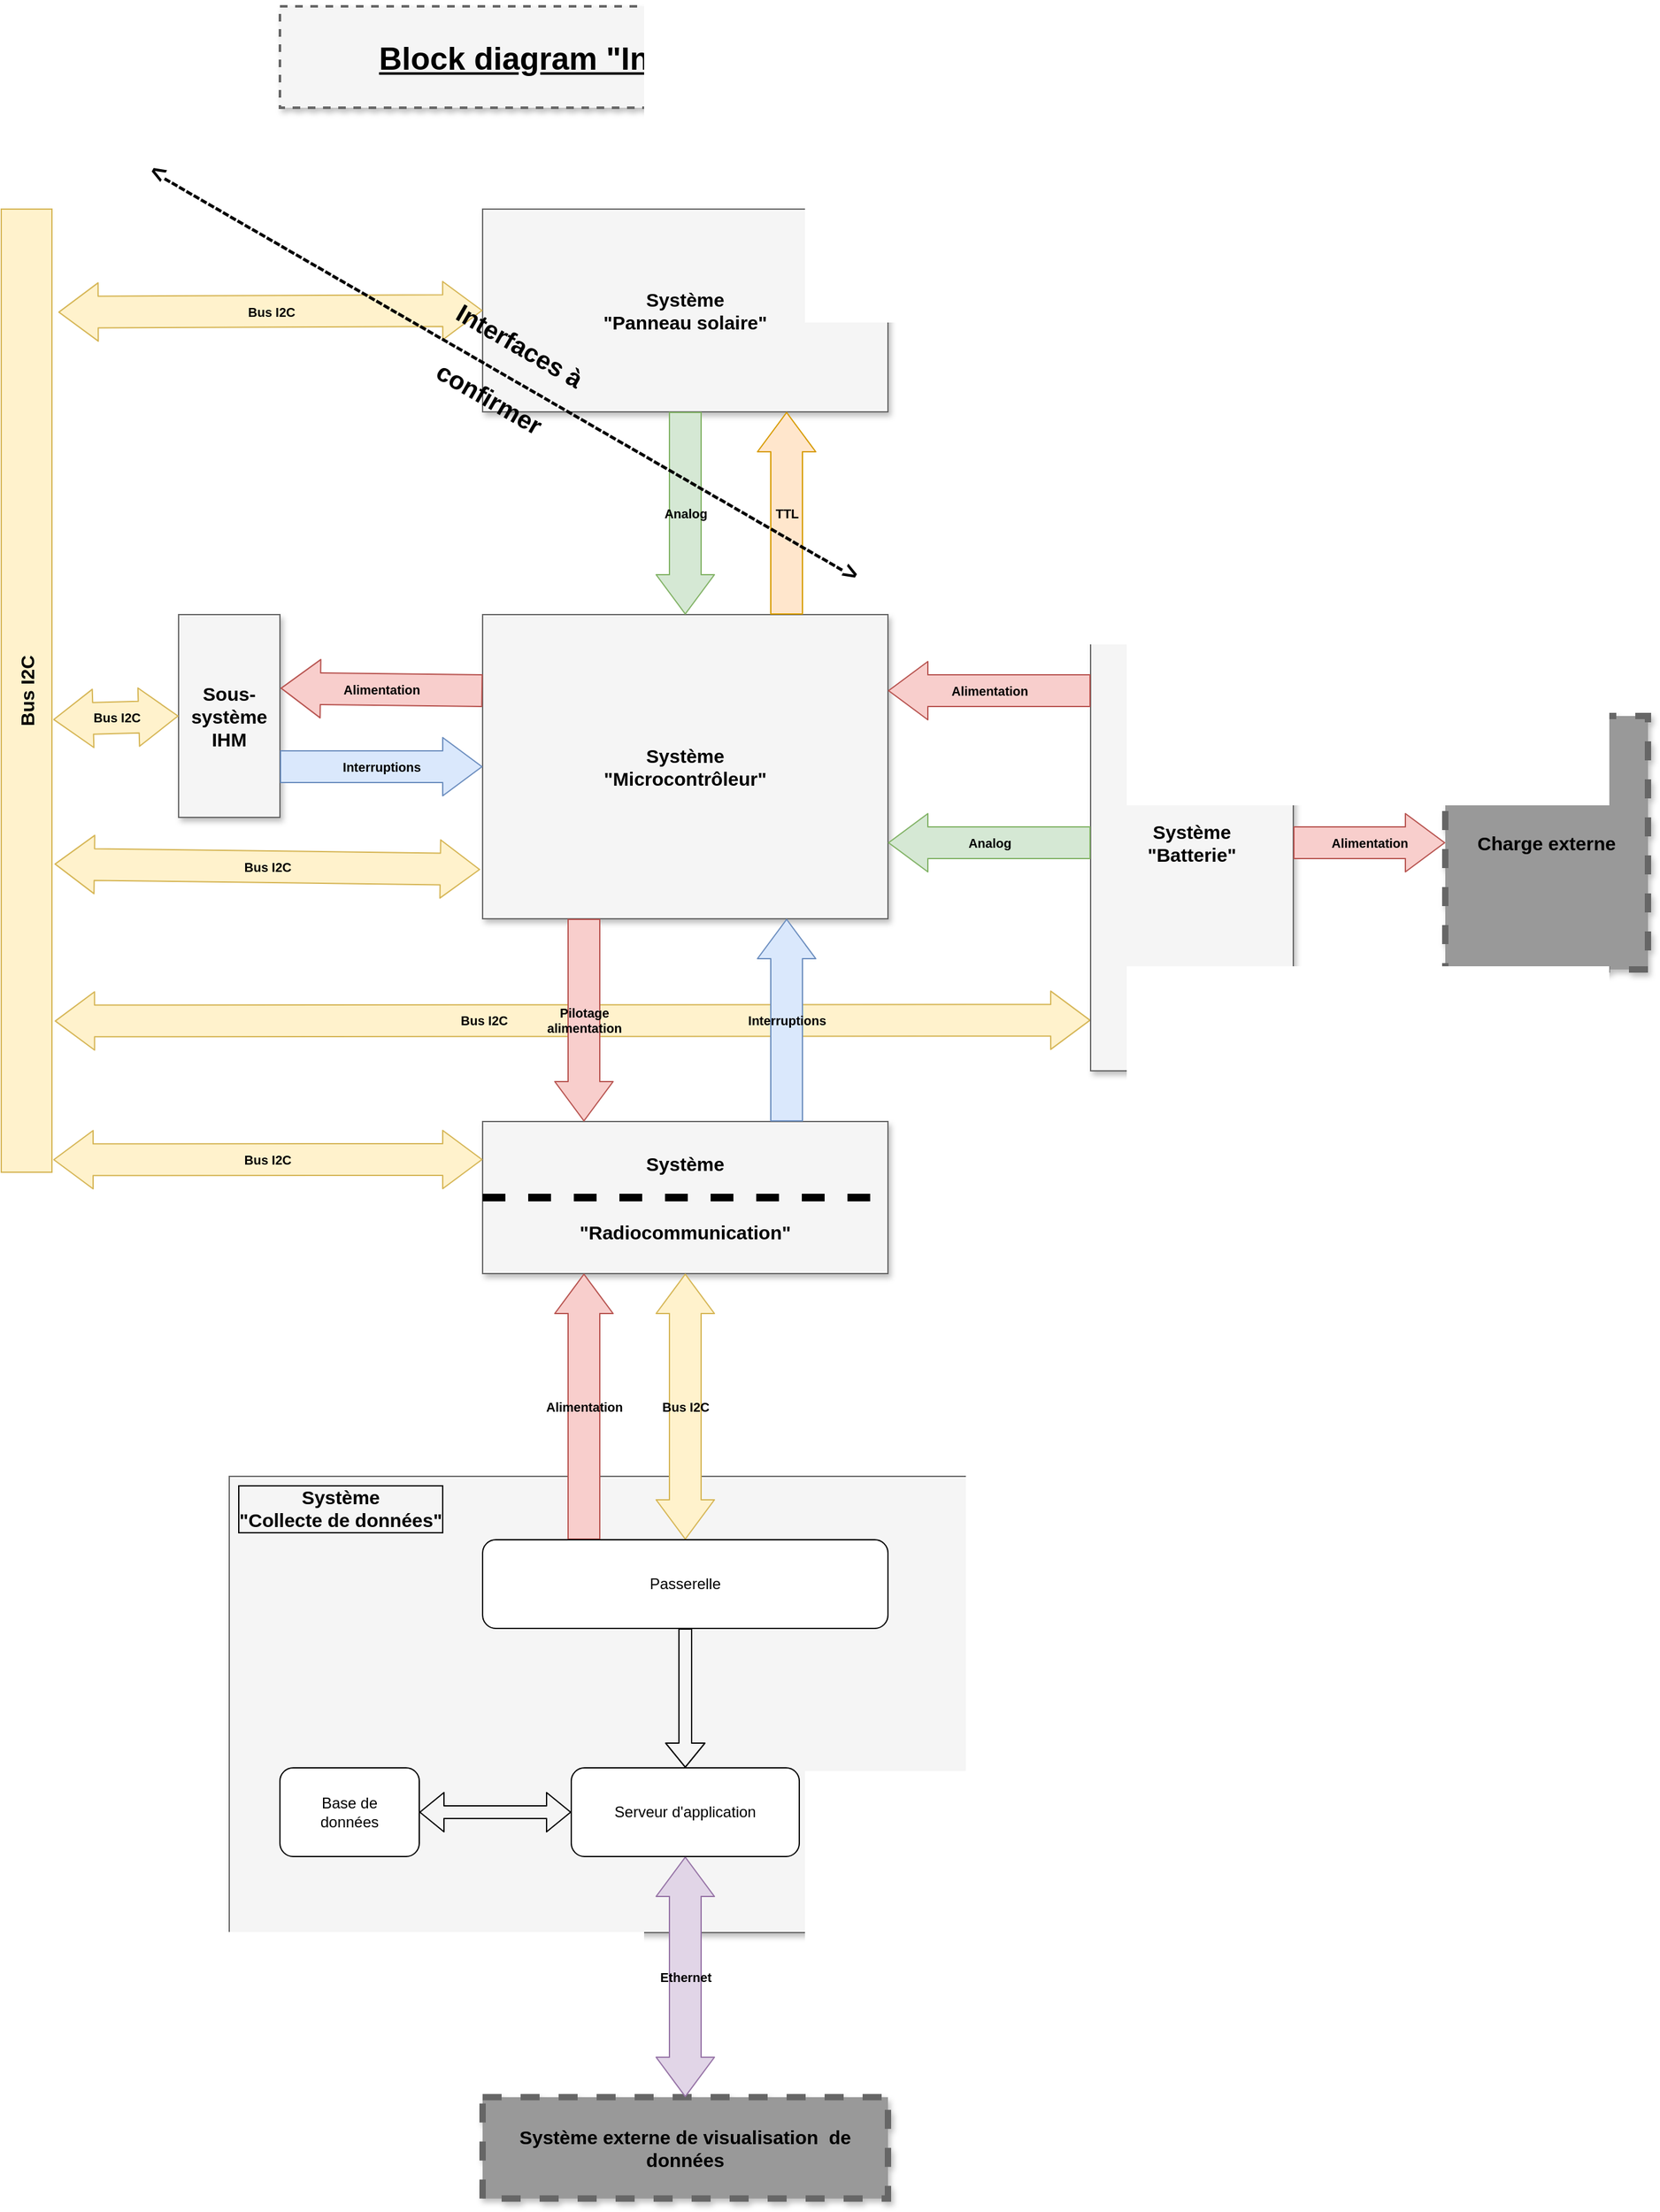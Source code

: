 <mxfile version="10.6.5" type="device"><diagram id="SWe_qtW3Tgj8BofkOFiX" name="Page-1"><mxGraphModel dx="1394" dy="821" grid="1" gridSize="10" guides="1" tooltips="1" connect="1" arrows="1" fold="1" page="1" pageScale="1" pageWidth="827" pageHeight="1169" math="0" shadow="0"><root><mxCell id="0"/><mxCell id="1" parent="0"/><object label="Bus I2C" id="UuPeGu7bkzlwjWUSmd-h-15"><mxCell style="shape=flexArrow;endArrow=classic;startArrow=classic;html=1;width=25;endSize=10;startSize=10;fontSize=10;fontStyle=1;labelBackgroundColor=none;fillColor=#fff2cc;strokeColor=#d6b656;exitX=0;exitY=0.889;exitDx=0;exitDy=0;exitPerimeter=0;entryX=1.054;entryY=0.843;entryDx=0;entryDy=0;entryPerimeter=0;align=right;labelPosition=left;verticalLabelPosition=middle;verticalAlign=middle;spacingLeft=50;spacingRight=50;" edge="1" parent="1" source="UuPeGu7bkzlwjWUSmd-h-13" target="UuPeGu7bkzlwjWUSmd-h-34"><mxGeometry width="50" height="50" relative="1" as="geometry"><mxPoint x="560.115" y="430.077" as="sourcePoint"/><mxPoint x="750" y="840" as="targetPoint"/></mxGeometry></mxCell></object><mxCell id="UuPeGu7bkzlwjWUSmd-h-1" value="Système&lt;br style=&quot;font-size: 15px;&quot;&gt;&quot;Microcontrôleur&quot;&lt;br style=&quot;font-size: 15px;&quot;&gt;" style="whiteSpace=wrap;html=1;shadow=1;fontSize=15;fillColor=#f5f5f5;strokeColor=#666666;fontStyle=1" vertex="1" parent="1"><mxGeometry x="400" y="520" width="320" height="240" as="geometry"/></mxCell><mxCell id="UuPeGu7bkzlwjWUSmd-h-2" value="Système&lt;br style=&quot;font-size: 15px;&quot;&gt;&lt;br style=&quot;font-size: 15px;&quot;&gt;&lt;br style=&quot;font-size: 15px;&quot;&gt;&quot;Radiocommunication&quot;&lt;br style=&quot;font-size: 15px;&quot;&gt;" style="whiteSpace=wrap;html=1;shadow=1;fontSize=15;fillColor=#f5f5f5;strokeColor=#666666;fontStyle=1" vertex="1" parent="1"><mxGeometry x="400" y="920" width="320" height="120" as="geometry"/></mxCell><object label="Bus I2C" id="UuPeGu7bkzlwjWUSmd-h-3"><mxCell style="shape=flexArrow;endArrow=classic;startArrow=classic;html=1;exitX=1.025;exitY=0.987;exitDx=0;exitDy=0;width=25;endSize=10;startSize=10;fontSize=10;fontStyle=1;labelBackgroundColor=none;fillColor=#fff2cc;strokeColor=#d6b656;entryX=0;entryY=0.25;entryDx=0;entryDy=0;exitPerimeter=0;" edge="1" parent="1" source="UuPeGu7bkzlwjWUSmd-h-34" target="UuPeGu7bkzlwjWUSmd-h-2"><mxGeometry width="50" height="50" relative="1" as="geometry"><mxPoint x="790" y="650" as="sourcePoint"/><mxPoint x="840" y="600" as="targetPoint"/></mxGeometry></mxCell></object><mxCell id="UuPeGu7bkzlwjWUSmd-h-4" value="Pilotage&lt;br&gt;alimentation" style="shape=flexArrow;endArrow=classic;html=1;exitX=0.25;exitY=1;exitDx=0;exitDy=0;entryX=0.25;entryY=0;entryDx=0;entryDy=0;width=25;endSize=10;startSize=10;fillColor=#f8cecc;strokeColor=#b85450;fontSize=10;fontStyle=1;gradientColor=none;labelBackgroundColor=none;" edge="1" parent="1" source="UuPeGu7bkzlwjWUSmd-h-1" target="UuPeGu7bkzlwjWUSmd-h-2"><mxGeometry width="50" height="50" relative="1" as="geometry"><mxPoint x="778.5" y="530" as="sourcePoint"/><mxPoint x="828.5" y="480" as="targetPoint"/></mxGeometry></mxCell><mxCell id="UuPeGu7bkzlwjWUSmd-h-5" value="Interruptions" style="shape=flexArrow;endArrow=classic;html=1;exitX=0.75;exitY=0;exitDx=0;exitDy=0;entryX=0.75;entryY=1;entryDx=0;entryDy=0;endSize=10;width=25;startSize=10;fontStyle=1;labelBackgroundColor=none;fontSize=10;fillColor=#dae8fc;strokeColor=#6c8ebf;" edge="1" parent="1" source="UuPeGu7bkzlwjWUSmd-h-2" target="UuPeGu7bkzlwjWUSmd-h-1"><mxGeometry width="50" height="50" relative="1" as="geometry"><mxPoint x="510" y="790" as="sourcePoint"/><mxPoint x="560" y="740" as="targetPoint"/></mxGeometry></mxCell><mxCell id="UuPeGu7bkzlwjWUSmd-h-6" value="Sous-système&lt;br style=&quot;font-size: 15px;&quot;&gt;IHM&lt;br style=&quot;font-size: 15px;&quot;&gt;" style="whiteSpace=wrap;html=1;shadow=1;fontSize=15;fillColor=#f5f5f5;strokeColor=#666666;fontStyle=1" vertex="1" parent="1"><mxGeometry x="160" y="520" width="80" height="160" as="geometry"/></mxCell><object label="Bus I2C" id="UuPeGu7bkzlwjWUSmd-h-7"><mxCell style="shape=flexArrow;endArrow=classic;startArrow=classic;html=1;width=25;endSize=10;startSize=10;fontSize=10;fontStyle=1;labelBackgroundColor=none;fillColor=#fff2cc;strokeColor=#d6b656;exitX=0;exitY=0.5;exitDx=0;exitDy=0;entryX=1.025;entryY=0.53;entryDx=0;entryDy=0;entryPerimeter=0;" edge="1" parent="1" source="UuPeGu7bkzlwjWUSmd-h-6" target="UuPeGu7bkzlwjWUSmd-h-34"><mxGeometry width="50" height="50" relative="1" as="geometry"><mxPoint x="160" y="570" as="sourcePoint"/><mxPoint x="40" y="550" as="targetPoint"/></mxGeometry></mxCell></object><mxCell id="UuPeGu7bkzlwjWUSmd-h-8" value="Interruptions" style="shape=flexArrow;endArrow=classic;html=1;exitX=1;exitY=0.75;exitDx=0;exitDy=0;entryX=0;entryY=0.5;entryDx=0;entryDy=0;endSize=10;width=25;startSize=10;fontStyle=1;labelBackgroundColor=none;fontSize=10;fillColor=#dae8fc;strokeColor=#6c8ebf;" edge="1" parent="1" source="UuPeGu7bkzlwjWUSmd-h-6" target="UuPeGu7bkzlwjWUSmd-h-1"><mxGeometry width="50" height="50" relative="1" as="geometry"><mxPoint x="820.174" y="859.913" as="sourcePoint"/><mxPoint x="620.174" y="859.913" as="targetPoint"/></mxGeometry></mxCell><mxCell id="UuPeGu7bkzlwjWUSmd-h-9" value="Système&lt;br style=&quot;font-size: 15px;&quot;&gt;&quot;Panneau solaire&quot;&lt;br style=&quot;font-size: 15px;&quot;&gt;" style="whiteSpace=wrap;html=1;shadow=1;fontSize=15;fillColor=#f5f5f5;strokeColor=#666666;fontStyle=1" vertex="1" parent="1"><mxGeometry x="400" y="200" width="320" height="160" as="geometry"/></mxCell><object label="Bus I2C" id="UuPeGu7bkzlwjWUSmd-h-10"><mxCell style="shape=flexArrow;endArrow=classic;startArrow=classic;html=1;exitX=0;exitY=0.5;exitDx=0;exitDy=0;width=25;endSize=10;startSize=10;fontSize=10;fontStyle=1;labelBackgroundColor=none;fillColor=#fff2cc;strokeColor=#d6b656;entryX=1.125;entryY=0.107;entryDx=0;entryDy=0;entryPerimeter=0;" edge="1" parent="1" source="UuPeGu7bkzlwjWUSmd-h-9" target="UuPeGu7bkzlwjWUSmd-h-34"><mxGeometry width="50" height="50" relative="1" as="geometry"><mxPoint x="150.115" y="860.077" as="sourcePoint"/><mxPoint x="350.5" y="860.022" as="targetPoint"/></mxGeometry></mxCell></object><mxCell id="UuPeGu7bkzlwjWUSmd-h-11" value="Analog" style="shape=flexArrow;endArrow=classic;html=1;exitX=0.5;exitY=1;exitDx=0;exitDy=0;entryX=0.5;entryY=0;entryDx=0;entryDy=0;width=25;endSize=10;startSize=10;fillColor=#d5e8d4;strokeColor=#82b366;fontSize=10;fontStyle=1;labelBackgroundColor=none;" edge="1" parent="1" source="UuPeGu7bkzlwjWUSmd-h-9" target="UuPeGu7bkzlwjWUSmd-h-1"><mxGeometry width="50" height="50" relative="1" as="geometry"><mxPoint x="190.115" y="740.077" as="sourcePoint"/><mxPoint x="390.115" y="740.077" as="targetPoint"/></mxGeometry></mxCell><mxCell id="UuPeGu7bkzlwjWUSmd-h-12" value="TTL" style="shape=flexArrow;endArrow=classic;html=1;exitX=0.75;exitY=0;exitDx=0;exitDy=0;entryX=0.75;entryY=1;entryDx=0;entryDy=0;endSize=10;width=25;startSize=10;fontStyle=1;labelBackgroundColor=none;fontSize=10;fillColor=#ffe6cc;strokeColor=#d79b00;" edge="1" parent="1" source="UuPeGu7bkzlwjWUSmd-h-1" target="UuPeGu7bkzlwjWUSmd-h-9"><mxGeometry width="50" height="50" relative="1" as="geometry"><mxPoint x="370.115" y="820.077" as="sourcePoint"/><mxPoint x="170.115" y="820.077" as="targetPoint"/></mxGeometry></mxCell><mxCell id="UuPeGu7bkzlwjWUSmd-h-13" value="Système&lt;br style=&quot;font-size: 15px;&quot;&gt;&quot;Batterie&quot;&lt;br style=&quot;font-size: 15px;&quot;&gt;" style="whiteSpace=wrap;html=1;shadow=1;fontSize=15;fillColor=#f5f5f5;strokeColor=#666666;fontStyle=1" vertex="1" parent="1"><mxGeometry x="880" y="520" width="160" height="360" as="geometry"/></mxCell><mxCell id="UuPeGu7bkzlwjWUSmd-h-14" value="Alimentation" style="shape=flexArrow;endArrow=classic;html=1;entryX=1;entryY=0.25;entryDx=0;entryDy=0;width=25;endSize=10;startSize=10;fillColor=#f8cecc;strokeColor=#b85450;fontSize=10;fontStyle=1;gradientColor=none;labelBackgroundColor=none;" edge="1" parent="1" target="UuPeGu7bkzlwjWUSmd-h-1"><mxGeometry width="50" height="50" relative="1" as="geometry"><mxPoint x="880" y="580" as="sourcePoint"/><mxPoint x="720.115" y="430.077" as="targetPoint"/></mxGeometry></mxCell><mxCell id="UuPeGu7bkzlwjWUSmd-h-16" value="Analog" style="shape=flexArrow;endArrow=classic;html=1;width=25;endSize=10;startSize=10;fillColor=#d5e8d4;strokeColor=#82b366;fontSize=10;fontStyle=1;labelBackgroundColor=none;exitX=0;exitY=0.5;exitDx=0;exitDy=0;" edge="1" parent="1" source="UuPeGu7bkzlwjWUSmd-h-13"><mxGeometry width="50" height="50" relative="1" as="geometry"><mxPoint x="820" y="850" as="sourcePoint"/><mxPoint x="720" y="700" as="targetPoint"/></mxGeometry></mxCell><mxCell id="UuPeGu7bkzlwjWUSmd-h-17" value="&lt;div style=&quot;text-align: center&quot;&gt;&lt;b style=&quot;font-size: 20px&quot;&gt;Interfaces à&lt;/b&gt;&lt;br&gt;&lt;/div&gt;&lt;div style=&quot;text-align: center&quot;&gt;&lt;b style=&quot;font-size: 20px&quot;&gt;&amp;lt;---------------------------------------------------------------------------------------------&amp;gt;&lt;/b&gt;&lt;/div&gt;&lt;b style=&quot;font-size: 20px&quot;&gt;&lt;div style=&quot;text-align: center&quot;&gt;&lt;b&gt;confirmer&lt;br&gt;&lt;/b&gt;&lt;/div&gt;&lt;/b&gt;" style="text;html=1;resizable=0;points=[];autosize=1;align=left;verticalAlign=top;spacingTop=-4;rotation=30;" vertex="1" parent="1"><mxGeometry x="100" y="295" width="660" height="50" as="geometry"/></mxCell><mxCell id="UuPeGu7bkzlwjWUSmd-h-18" value="Alimentation" style="shape=flexArrow;endArrow=classic;html=1;exitX=0;exitY=0.25;exitDx=0;exitDy=0;entryX=1.006;entryY=0.363;entryDx=0;entryDy=0;width=25;endSize=10;startSize=10;fillColor=#f8cecc;strokeColor=#b85450;fontSize=10;fontStyle=1;gradientColor=none;labelBackgroundColor=none;entryPerimeter=0;" edge="1" parent="1" source="UuPeGu7bkzlwjWUSmd-h-1" target="UuPeGu7bkzlwjWUSmd-h-6"><mxGeometry width="50" height="50" relative="1" as="geometry"><mxPoint x="319.5" y="820" as="sourcePoint"/><mxPoint x="319.5" y="980" as="targetPoint"/></mxGeometry></mxCell><mxCell id="UuPeGu7bkzlwjWUSmd-h-19" value="" style="endArrow=none;dashed=1;html=1;entryX=1;entryY=0.5;entryDx=0;entryDy=0;exitX=0;exitY=0.5;exitDx=0;exitDy=0;strokeWidth=6;fillColor=#dae8fc;strokeColor=#000000;" edge="1" parent="1" source="UuPeGu7bkzlwjWUSmd-h-2" target="UuPeGu7bkzlwjWUSmd-h-2"><mxGeometry width="50" height="50" relative="1" as="geometry"><mxPoint x="980" y="910" as="sourcePoint"/><mxPoint x="1030" y="860" as="targetPoint"/></mxGeometry></mxCell><mxCell id="UuPeGu7bkzlwjWUSmd-h-20" value="&lt;div style=&quot;text-align: center; font-size: 15px;&quot;&gt;&lt;span style=&quot;font-size: 15px;&quot;&gt;Système&lt;/span&gt;&lt;/div&gt;&lt;div style=&quot;text-align: center; font-size: 15px;&quot;&gt;&lt;span style=&quot;font-size: 15px;&quot;&gt;&quot;Collecte de données&quot;&lt;/span&gt;&lt;/div&gt;" style="whiteSpace=wrap;html=1;shadow=1;fontSize=15;fillColor=#f5f5f5;strokeColor=#666666;fontStyle=1;align=left;verticalAlign=top;labelBorderColor=#000000;spacingLeft=5;" vertex="1" parent="1"><mxGeometry x="200" y="1200" width="720" height="360" as="geometry"/></mxCell><mxCell id="UuPeGu7bkzlwjWUSmd-h-21" value="Système externe de visualisation&amp;nbsp; de données&lt;br style=&quot;font-size: 15px;&quot;&gt;" style="whiteSpace=wrap;html=1;shadow=1;fontSize=15;fillColor=#999999;strokeColor=#666666;fontStyle=1;dashed=1;strokeWidth=5;" vertex="1" parent="1"><mxGeometry x="400" y="1689.879" width="320" height="80" as="geometry"/></mxCell><object label="Ethernet" id="UuPeGu7bkzlwjWUSmd-h-22"><mxCell style="shape=flexArrow;endArrow=classic;startArrow=classic;html=1;width=25;endSize=10;startSize=10;fontSize=10;fontStyle=1;labelBackgroundColor=none;fillColor=#e1d5e7;strokeColor=#9673a6;entryX=0.5;entryY=0;entryDx=0;entryDy=0;exitX=0.5;exitY=1;exitDx=0;exitDy=0;" edge="1" parent="1" source="UuPeGu7bkzlwjWUSmd-h-30" target="UuPeGu7bkzlwjWUSmd-h-21"><mxGeometry width="50" height="50" relative="1" as="geometry"><mxPoint x="610" y="1860" as="sourcePoint"/><mxPoint x="559.5" y="1601.5" as="targetPoint"/></mxGeometry></mxCell></object><object label="Bus I2C" id="UuPeGu7bkzlwjWUSmd-h-23"><mxCell style="shape=flexArrow;endArrow=classic;startArrow=classic;html=1;exitX=0.5;exitY=1;exitDx=0;exitDy=0;width=25;endSize=10;startSize=10;fontSize=10;fontStyle=1;labelBackgroundColor=none;fillColor=#fff2cc;strokeColor=#d6b656;entryX=0.5;entryY=0;entryDx=0;entryDy=0;" edge="1" parent="1" source="UuPeGu7bkzlwjWUSmd-h-2" target="UuPeGu7bkzlwjWUSmd-h-29"><mxGeometry width="50" height="50" relative="1" as="geometry"><mxPoint x="1080" y="640" as="sourcePoint"/><mxPoint x="1280" y="640" as="targetPoint"/></mxGeometry></mxCell></object><mxCell id="UuPeGu7bkzlwjWUSmd-h-24" value="Alimentation" style="shape=flexArrow;endArrow=classic;html=1;entryX=0.25;entryY=1;entryDx=0;entryDy=0;width=25;endSize=10;startSize=10;fillColor=#f8cecc;strokeColor=#b85450;fontSize=10;fontStyle=1;gradientColor=none;labelBackgroundColor=none;exitX=0.25;exitY=0;exitDx=0;exitDy=0;" edge="1" parent="1" source="UuPeGu7bkzlwjWUSmd-h-29" target="UuPeGu7bkzlwjWUSmd-h-2"><mxGeometry width="50" height="50" relative="1" as="geometry"><mxPoint x="820" y="460" as="sourcePoint"/><mxPoint x="1020" y="460" as="targetPoint"/></mxGeometry></mxCell><mxCell id="UuPeGu7bkzlwjWUSmd-h-26" value="Block diagram &quot;Interfaces identification&quot;" style="whiteSpace=wrap;html=1;shadow=1;fontSize=25;fillColor=#f5f5f5;strokeColor=#666666;strokeWidth=2;dashed=1;fontStyle=5;align=center;" vertex="1" parent="1"><mxGeometry x="240" y="40" width="640" height="80" as="geometry"/></mxCell><mxCell id="UuPeGu7bkzlwjWUSmd-h-29" value="Passerelle" style="rounded=1;whiteSpace=wrap;html=1;" vertex="1" parent="1"><mxGeometry x="400" y="1250" width="320" height="70" as="geometry"/></mxCell><mxCell id="UuPeGu7bkzlwjWUSmd-h-30" value="Serveur d'application" style="rounded=1;whiteSpace=wrap;html=1;" vertex="1" parent="1"><mxGeometry x="470" y="1430" width="180" height="70" as="geometry"/></mxCell><mxCell id="UuPeGu7bkzlwjWUSmd-h-31" value="" style="shape=flexArrow;endArrow=classic;html=1;entryX=0.5;entryY=0;entryDx=0;entryDy=0;exitX=0.5;exitY=1;exitDx=0;exitDy=0;" edge="1" parent="1" source="UuPeGu7bkzlwjWUSmd-h-29" target="UuPeGu7bkzlwjWUSmd-h-30"><mxGeometry width="50" height="50" relative="1" as="geometry"><mxPoint x="460" y="1410" as="sourcePoint"/><mxPoint x="510" y="1360" as="targetPoint"/></mxGeometry></mxCell><mxCell id="UuPeGu7bkzlwjWUSmd-h-32" value="Base de&lt;br&gt;données&lt;br&gt;" style="rounded=1;whiteSpace=wrap;html=1;" vertex="1" parent="1"><mxGeometry x="240" y="1430" width="110" height="70" as="geometry"/></mxCell><mxCell id="UuPeGu7bkzlwjWUSmd-h-33" value="" style="shape=flexArrow;endArrow=block;startArrow=classic;html=1;exitX=1;exitY=0.5;exitDx=0;exitDy=0;entryX=0;entryY=0.5;entryDx=0;entryDy=0;endFill=0;" edge="1" parent="1" source="UuPeGu7bkzlwjWUSmd-h-32" target="UuPeGu7bkzlwjWUSmd-h-30"><mxGeometry width="50" height="50" relative="1" as="geometry"><mxPoint x="350" y="1630" as="sourcePoint"/><mxPoint x="400" y="1580" as="targetPoint"/></mxGeometry></mxCell><mxCell id="UuPeGu7bkzlwjWUSmd-h-34" value="Bus I2C" style="whiteSpace=wrap;html=1;align=center;fillColor=#fff2cc;strokeColor=#d6b656;horizontal=0;fontStyle=1;fontSize=15;" vertex="1" parent="1"><mxGeometry x="20" y="200" width="40" height="760" as="geometry"/></mxCell><object label="Bus I2C" id="UuPeGu7bkzlwjWUSmd-h-35"><mxCell style="shape=flexArrow;endArrow=classic;startArrow=classic;html=1;width=25;endSize=10;startSize=10;fontSize=10;fontStyle=1;labelBackgroundColor=none;fillColor=#fff2cc;strokeColor=#d6b656;entryX=1.05;entryY=0.68;entryDx=0;entryDy=0;entryPerimeter=0;exitX=-0.006;exitY=0.838;exitDx=0;exitDy=0;exitPerimeter=0;" edge="1" parent="1" source="UuPeGu7bkzlwjWUSmd-h-1" target="UuPeGu7bkzlwjWUSmd-h-34"><mxGeometry width="50" height="50" relative="1" as="geometry"><mxPoint x="350" y="717" as="sourcePoint"/><mxPoint x="220" y="743" as="targetPoint"/></mxGeometry></mxCell></object><mxCell id="UuPeGu7bkzlwjWUSmd-h-37" value="Charge externe&lt;br style=&quot;font-size: 15px&quot;&gt;" style="whiteSpace=wrap;html=1;shadow=1;fontSize=15;fillColor=#999999;strokeColor=#666666;fontStyle=1;dashed=1;strokeWidth=5;" vertex="1" parent="1"><mxGeometry x="1160" y="600" width="160" height="200" as="geometry"/></mxCell><mxCell id="UuPeGu7bkzlwjWUSmd-h-38" value="Alimentation" style="shape=flexArrow;endArrow=classic;html=1;entryX=0;entryY=0.5;entryDx=0;entryDy=0;width=25;endSize=10;startSize=10;fillColor=#f8cecc;strokeColor=#b85450;fontSize=10;fontStyle=1;gradientColor=none;labelBackgroundColor=none;exitX=1;exitY=0.5;exitDx=0;exitDy=0;" edge="1" parent="1" source="UuPeGu7bkzlwjWUSmd-h-13" target="UuPeGu7bkzlwjWUSmd-h-37"><mxGeometry width="50" height="50" relative="1" as="geometry"><mxPoint x="1230" y="510" as="sourcePoint"/><mxPoint x="1070" y="510" as="targetPoint"/></mxGeometry></mxCell></root></mxGraphModel></diagram></mxfile>